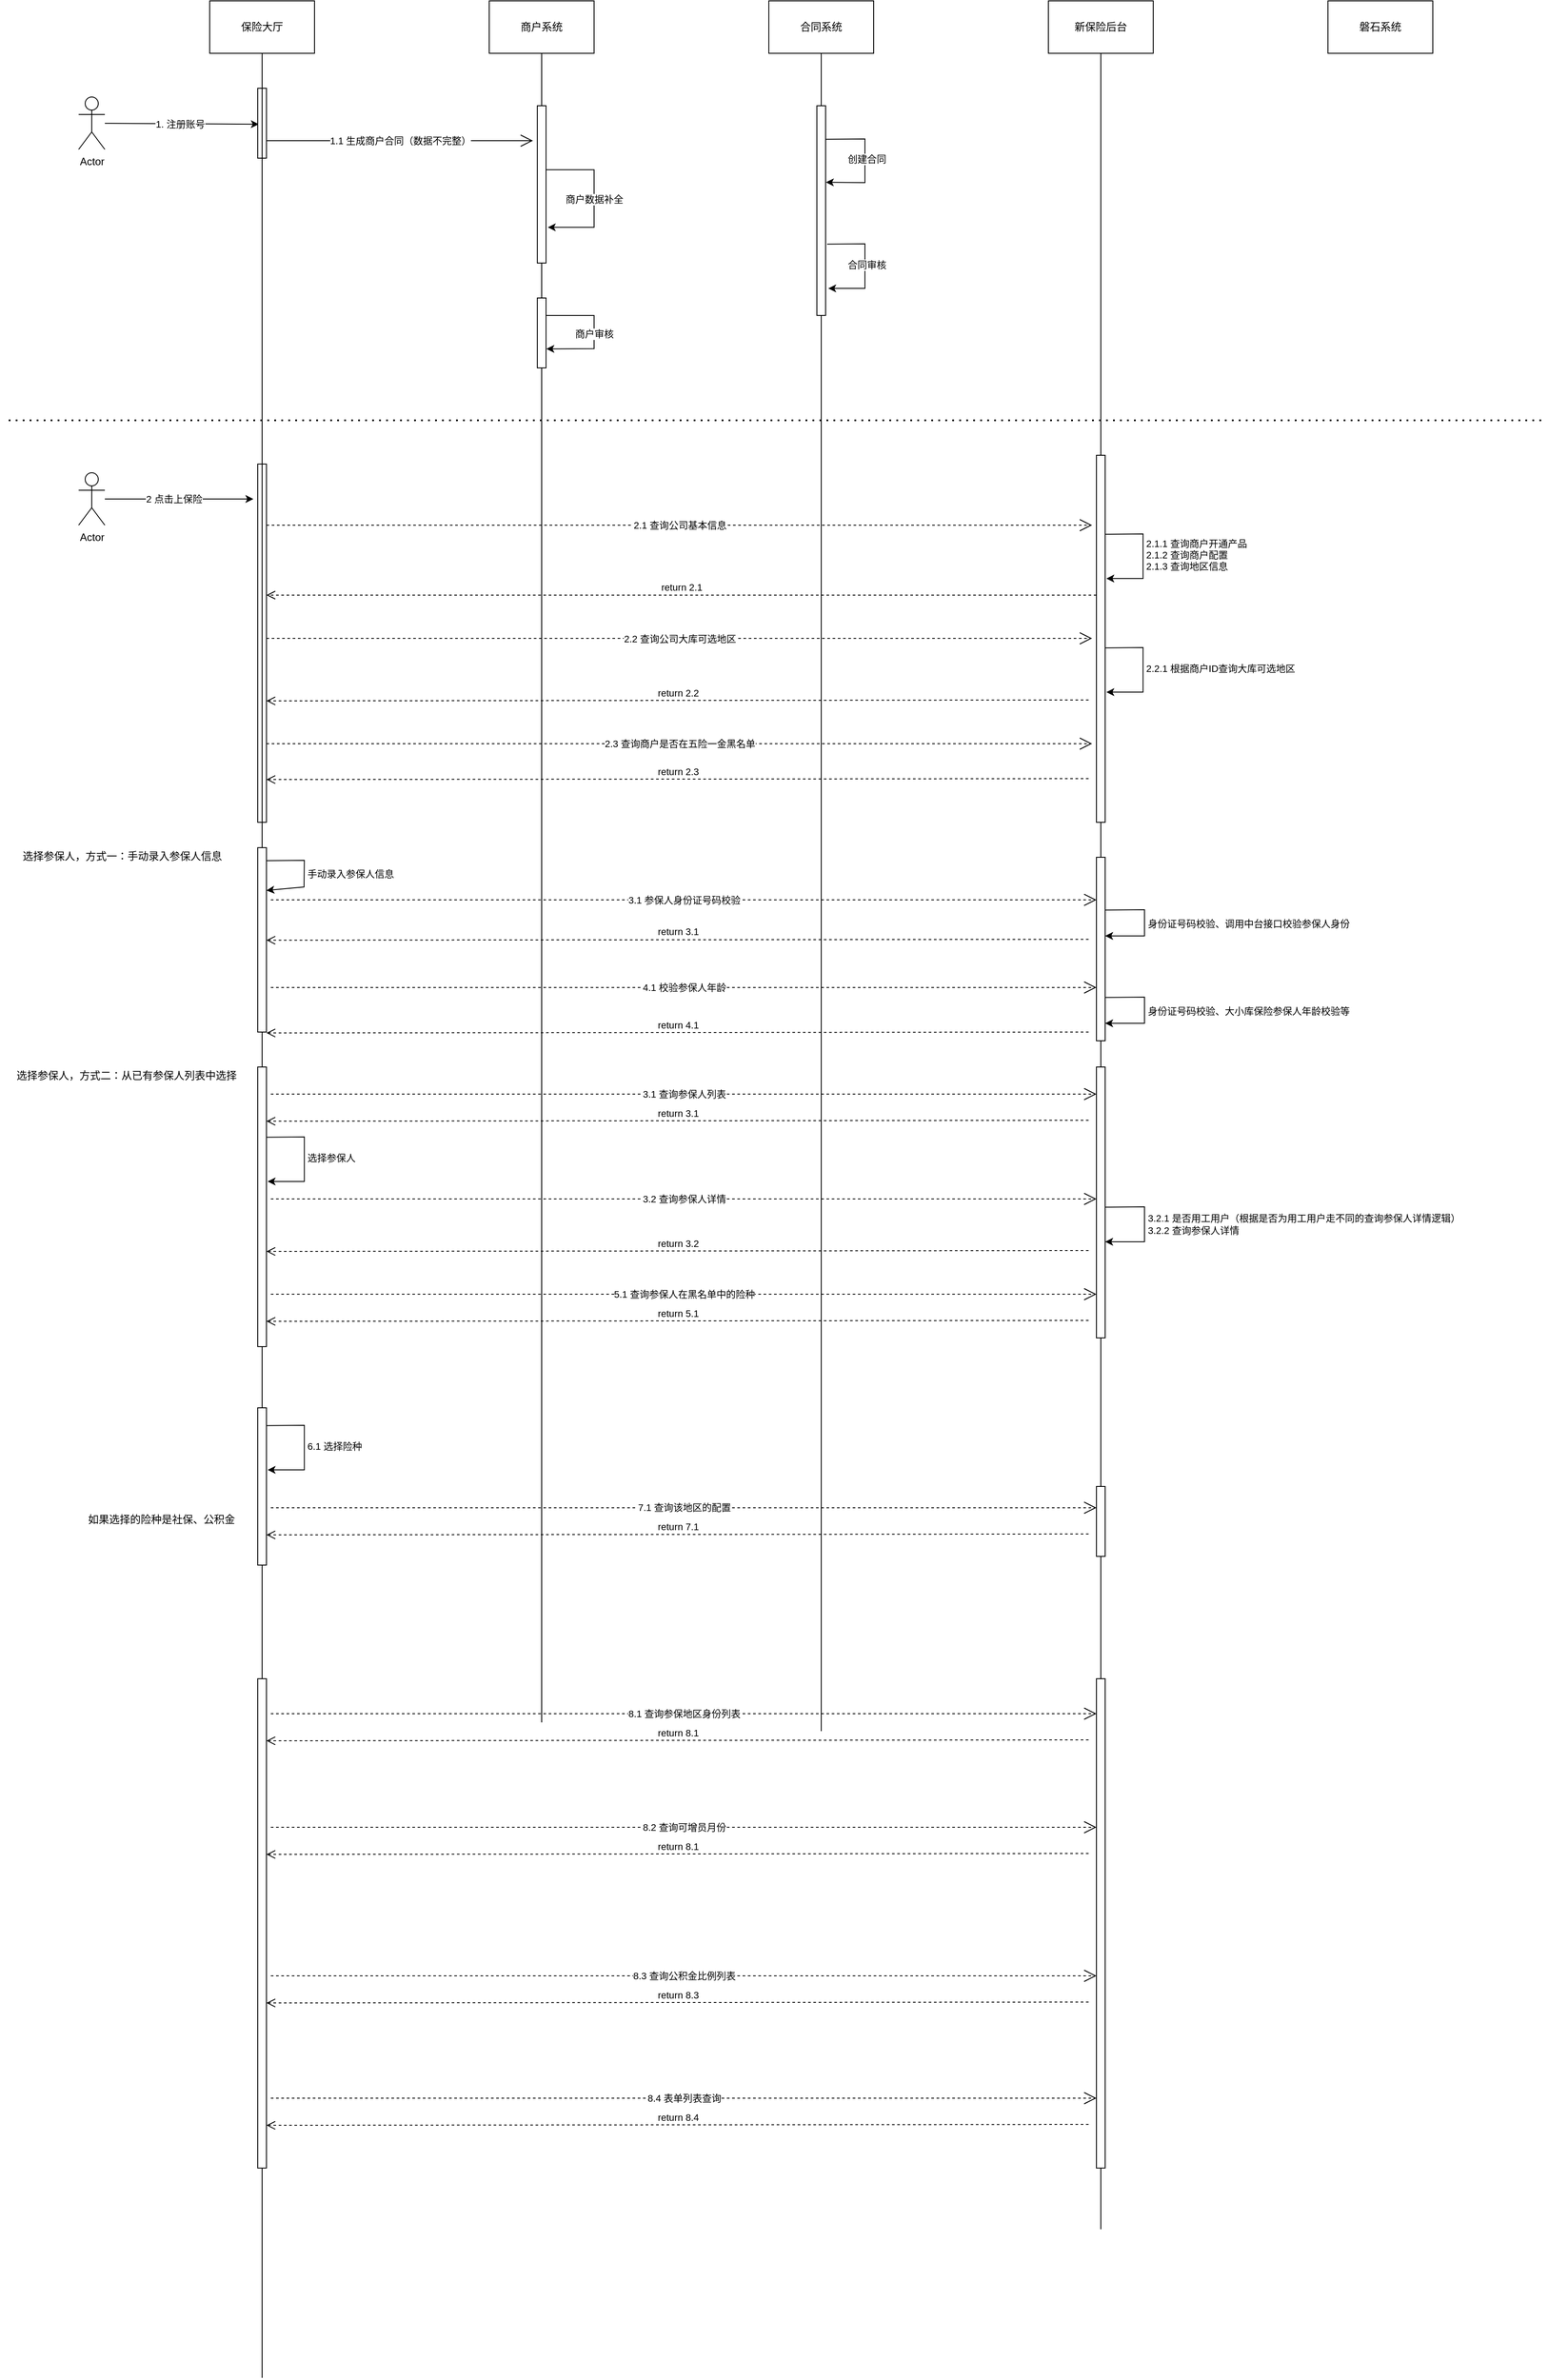 <mxfile version="18.0.3" type="github">
  <diagram id="d8w7R_K9KF0pSqCfr8D_" name="Page-1">
    <mxGraphModel dx="2610" dy="993" grid="1" gridSize="10" guides="1" tooltips="1" connect="1" arrows="1" fold="1" page="1" pageScale="1" pageWidth="827" pageHeight="1169" math="0" shadow="0">
      <root>
        <mxCell id="0" />
        <mxCell id="1" parent="0" />
        <mxCell id="V_4nD2PLSTLIcI9bDjK_-57" value="" style="html=1;points=[];perimeter=orthogonalPerimeter;" vertex="1" parent="1">
          <mxGeometry x="455" y="380" width="10" height="80" as="geometry" />
        </mxCell>
        <mxCell id="V_4nD2PLSTLIcI9bDjK_-1" value="保险大厅" style="rounded=0;whiteSpace=wrap;html=1;" vertex="1" parent="1">
          <mxGeometry x="80" y="40" width="120" height="60" as="geometry" />
        </mxCell>
        <mxCell id="V_4nD2PLSTLIcI9bDjK_-54" style="edgeStyle=orthogonalEdgeStyle;rounded=0;orthogonalLoop=1;jettySize=auto;html=1;startArrow=none;startFill=0;endArrow=none;endFill=0;strokeWidth=1;" edge="1" parent="1" source="V_4nD2PLSTLIcI9bDjK_-57">
          <mxGeometry relative="1" as="geometry">
            <mxPoint x="460" y="2010" as="targetPoint" />
          </mxGeometry>
        </mxCell>
        <mxCell id="V_4nD2PLSTLIcI9bDjK_-2" value="商户系统" style="rounded=0;whiteSpace=wrap;html=1;" vertex="1" parent="1">
          <mxGeometry x="400" y="40" width="120" height="60" as="geometry" />
        </mxCell>
        <mxCell id="V_4nD2PLSTLIcI9bDjK_-52" style="edgeStyle=orthogonalEdgeStyle;rounded=0;orthogonalLoop=1;jettySize=auto;html=1;startArrow=none;startFill=0;endArrow=none;endFill=0;strokeWidth=1;" edge="1" parent="1" source="V_4nD2PLSTLIcI9bDjK_-50">
          <mxGeometry relative="1" as="geometry">
            <mxPoint x="780" y="2020" as="targetPoint" />
          </mxGeometry>
        </mxCell>
        <mxCell id="V_4nD2PLSTLIcI9bDjK_-3" value="合同系统" style="rounded=0;whiteSpace=wrap;html=1;" vertex="1" parent="1">
          <mxGeometry x="720" y="40" width="120" height="60" as="geometry" />
        </mxCell>
        <mxCell id="V_4nD2PLSTLIcI9bDjK_-87" style="edgeStyle=orthogonalEdgeStyle;rounded=0;orthogonalLoop=1;jettySize=auto;html=1;startArrow=none;startFill=0;endArrow=none;endFill=0;strokeWidth=1;" edge="1" parent="1" source="V_4nD2PLSTLIcI9bDjK_-159">
          <mxGeometry relative="1" as="geometry">
            <mxPoint x="1100" y="2590" as="targetPoint" />
          </mxGeometry>
        </mxCell>
        <mxCell id="V_4nD2PLSTLIcI9bDjK_-4" value="新保险后台" style="rounded=0;whiteSpace=wrap;html=1;" vertex="1" parent="1">
          <mxGeometry x="1040" y="40" width="120" height="60" as="geometry" />
        </mxCell>
        <mxCell id="V_4nD2PLSTLIcI9bDjK_-13" style="edgeStyle=none;rounded=0;orthogonalLoop=1;jettySize=auto;html=1;endArrow=classic;endFill=1;strokeWidth=1;entryX=0.122;entryY=0.514;entryDx=0;entryDy=0;entryPerimeter=0;" edge="1" parent="1" source="V_4nD2PLSTLIcI9bDjK_-9" target="V_4nD2PLSTLIcI9bDjK_-17">
          <mxGeometry relative="1" as="geometry">
            <mxPoint x="100" y="180" as="targetPoint" />
          </mxGeometry>
        </mxCell>
        <mxCell id="V_4nD2PLSTLIcI9bDjK_-14" value="1. 注册账号" style="edgeLabel;html=1;align=center;verticalAlign=middle;resizable=0;points=[];" vertex="1" connectable="0" parent="V_4nD2PLSTLIcI9bDjK_-13">
          <mxGeometry x="-0.027" relative="1" as="geometry">
            <mxPoint as="offset" />
          </mxGeometry>
        </mxCell>
        <mxCell id="V_4nD2PLSTLIcI9bDjK_-9" value="Actor" style="shape=umlActor;verticalLabelPosition=bottom;verticalAlign=top;html=1;outlineConnect=0;" vertex="1" parent="1">
          <mxGeometry x="-70" y="150" width="30" height="60" as="geometry" />
        </mxCell>
        <mxCell id="V_4nD2PLSTLIcI9bDjK_-17" value="" style="html=1;points=[];perimeter=orthogonalPerimeter;" vertex="1" parent="1">
          <mxGeometry x="135" y="140" width="10" height="80" as="geometry" />
        </mxCell>
        <mxCell id="V_4nD2PLSTLIcI9bDjK_-24" value="1.1 生成商户合同（数据不完整）" style="endArrow=open;endSize=12;html=1;rounded=0;strokeWidth=1;" edge="1" parent="1">
          <mxGeometry width="160" relative="1" as="geometry">
            <mxPoint x="145" y="200" as="sourcePoint" />
            <mxPoint x="450" y="200" as="targetPoint" />
          </mxGeometry>
        </mxCell>
        <mxCell id="V_4nD2PLSTLIcI9bDjK_-40" value="" style="edgeStyle=elbowEdgeStyle;elbow=vertical;endArrow=classic;html=1;rounded=0;strokeWidth=1;exitX=1;exitY=0.407;exitDx=0;exitDy=0;exitPerimeter=0;entryX=1.2;entryY=0.773;entryDx=0;entryDy=0;entryPerimeter=0;" edge="1" parent="1" source="V_4nD2PLSTLIcI9bDjK_-25" target="V_4nD2PLSTLIcI9bDjK_-25">
          <mxGeometry width="50" height="50" relative="1" as="geometry">
            <mxPoint x="470" y="270" as="sourcePoint" />
            <mxPoint x="520" y="220" as="targetPoint" />
            <Array as="points">
              <mxPoint x="520" y="240" />
              <mxPoint x="510" y="220" />
            </Array>
          </mxGeometry>
        </mxCell>
        <mxCell id="V_4nD2PLSTLIcI9bDjK_-41" value="商户数据补全" style="edgeLabel;html=1;align=center;verticalAlign=middle;resizable=0;points=[];" vertex="1" connectable="0" parent="V_4nD2PLSTLIcI9bDjK_-40">
          <mxGeometry x="-0.137" y="2" relative="1" as="geometry">
            <mxPoint x="-2" y="13" as="offset" />
          </mxGeometry>
        </mxCell>
        <mxCell id="V_4nD2PLSTLIcI9bDjK_-43" value="磐石系统" style="rounded=0;whiteSpace=wrap;html=1;" vertex="1" parent="1">
          <mxGeometry x="1360" y="40" width="120" height="60" as="geometry" />
        </mxCell>
        <mxCell id="V_4nD2PLSTLIcI9bDjK_-25" value="" style="html=1;points=[];perimeter=orthogonalPerimeter;" vertex="1" parent="1">
          <mxGeometry x="455" y="160" width="10" height="180" as="geometry" />
        </mxCell>
        <mxCell id="V_4nD2PLSTLIcI9bDjK_-55" value="" style="edgeStyle=orthogonalEdgeStyle;rounded=0;orthogonalLoop=1;jettySize=auto;html=1;startArrow=none;startFill=0;endArrow=none;endFill=0;strokeWidth=1;" edge="1" parent="1" source="V_4nD2PLSTLIcI9bDjK_-2" target="V_4nD2PLSTLIcI9bDjK_-25">
          <mxGeometry relative="1" as="geometry">
            <mxPoint x="460" y="982.5" as="targetPoint" />
            <mxPoint x="460" y="100.0" as="sourcePoint" />
          </mxGeometry>
        </mxCell>
        <mxCell id="V_4nD2PLSTLIcI9bDjK_-58" value="" style="edgeStyle=orthogonalEdgeStyle;rounded=0;orthogonalLoop=1;jettySize=auto;html=1;startArrow=none;startFill=0;endArrow=none;endFill=0;strokeWidth=1;" edge="1" parent="1" source="V_4nD2PLSTLIcI9bDjK_-25" target="V_4nD2PLSTLIcI9bDjK_-57">
          <mxGeometry relative="1" as="geometry">
            <mxPoint x="460" y="982.5" as="targetPoint" />
            <mxPoint x="460" y="310" as="sourcePoint" />
          </mxGeometry>
        </mxCell>
        <mxCell id="V_4nD2PLSTLIcI9bDjK_-67" value="" style="endArrow=classic;html=1;rounded=0;strokeWidth=1;entryX=1.042;entryY=0.728;entryDx=0;entryDy=0;entryPerimeter=0;" edge="1" parent="1" target="V_4nD2PLSTLIcI9bDjK_-57">
          <mxGeometry width="50" height="50" relative="1" as="geometry">
            <mxPoint x="465" y="400" as="sourcePoint" />
            <mxPoint x="560" y="410" as="targetPoint" />
            <Array as="points">
              <mxPoint x="520" y="400" />
              <mxPoint x="520" y="438" />
            </Array>
          </mxGeometry>
        </mxCell>
        <mxCell id="V_4nD2PLSTLIcI9bDjK_-68" value="商户审核" style="edgeLabel;html=1;align=center;verticalAlign=middle;resizable=0;points=[];" vertex="1" connectable="0" parent="V_4nD2PLSTLIcI9bDjK_-67">
          <mxGeometry x="-0.102" relative="1" as="geometry">
            <mxPoint y="9" as="offset" />
          </mxGeometry>
        </mxCell>
        <mxCell id="V_4nD2PLSTLIcI9bDjK_-69" value="" style="endArrow=classic;html=1;rounded=0;strokeWidth=1;exitX=1.033;exitY=0.16;exitDx=0;exitDy=0;exitPerimeter=0;entryX=1.033;entryY=0.365;entryDx=0;entryDy=0;entryPerimeter=0;" edge="1" parent="1" source="V_4nD2PLSTLIcI9bDjK_-50" target="V_4nD2PLSTLIcI9bDjK_-50">
          <mxGeometry width="50" height="50" relative="1" as="geometry">
            <mxPoint x="786" y="350" as="sourcePoint" />
            <mxPoint x="786" y="390" as="targetPoint" />
            <Array as="points">
              <mxPoint x="830" y="198" />
              <mxPoint x="830" y="248" />
            </Array>
          </mxGeometry>
        </mxCell>
        <mxCell id="V_4nD2PLSTLIcI9bDjK_-70" value="创建合同" style="edgeLabel;html=1;align=center;verticalAlign=middle;resizable=0;points=[];" vertex="1" connectable="0" parent="V_4nD2PLSTLIcI9bDjK_-69">
          <mxGeometry x="-0.036" y="2" relative="1" as="geometry">
            <mxPoint as="offset" />
          </mxGeometry>
        </mxCell>
        <mxCell id="V_4nD2PLSTLIcI9bDjK_-72" value="" style="endArrow=classic;html=1;rounded=0;strokeWidth=1;exitX=1.167;exitY=0.66;exitDx=0;exitDy=0;exitPerimeter=0;entryX=1.3;entryY=0.871;entryDx=0;entryDy=0;entryPerimeter=0;" edge="1" parent="1" source="V_4nD2PLSTLIcI9bDjK_-50" target="V_4nD2PLSTLIcI9bDjK_-50">
          <mxGeometry width="50" height="50" relative="1" as="geometry">
            <mxPoint x="770" y="570" as="sourcePoint" />
            <mxPoint x="785" y="560" as="targetPoint" />
            <Array as="points">
              <mxPoint x="830" y="318" />
              <mxPoint x="830" y="369" />
            </Array>
          </mxGeometry>
        </mxCell>
        <mxCell id="V_4nD2PLSTLIcI9bDjK_-73" value="合同审核" style="edgeLabel;html=1;align=center;verticalAlign=middle;resizable=0;points=[];" vertex="1" connectable="0" parent="V_4nD2PLSTLIcI9bDjK_-72">
          <mxGeometry x="-0.128" y="2" relative="1" as="geometry">
            <mxPoint y="8" as="offset" />
          </mxGeometry>
        </mxCell>
        <mxCell id="V_4nD2PLSTLIcI9bDjK_-50" value="" style="html=1;points=[];perimeter=orthogonalPerimeter;" vertex="1" parent="1">
          <mxGeometry x="775" y="160" width="10" height="240" as="geometry" />
        </mxCell>
        <mxCell id="V_4nD2PLSTLIcI9bDjK_-75" value="" style="edgeStyle=orthogonalEdgeStyle;rounded=0;orthogonalLoop=1;jettySize=auto;html=1;startArrow=none;startFill=0;endArrow=none;endFill=0;strokeWidth=1;" edge="1" parent="1" source="V_4nD2PLSTLIcI9bDjK_-3" target="V_4nD2PLSTLIcI9bDjK_-50">
          <mxGeometry relative="1" as="geometry">
            <mxPoint x="780" y="1681.25" as="targetPoint" />
            <mxPoint x="780" y="100" as="sourcePoint" />
          </mxGeometry>
        </mxCell>
        <mxCell id="V_4nD2PLSTLIcI9bDjK_-82" value="" style="html=1;points=[];perimeter=orthogonalPerimeter;" vertex="1" parent="1">
          <mxGeometry x="135" y="570" width="10" height="410" as="geometry" />
        </mxCell>
        <mxCell id="V_4nD2PLSTLIcI9bDjK_-85" style="edgeStyle=orthogonalEdgeStyle;rounded=0;orthogonalLoop=1;jettySize=auto;html=1;startArrow=none;startFill=0;endArrow=classic;endFill=1;strokeWidth=1;" edge="1" parent="1" source="V_4nD2PLSTLIcI9bDjK_-83">
          <mxGeometry relative="1" as="geometry">
            <mxPoint x="130" y="610" as="targetPoint" />
          </mxGeometry>
        </mxCell>
        <mxCell id="V_4nD2PLSTLIcI9bDjK_-86" value="2 点击上保险" style="edgeLabel;html=1;align=center;verticalAlign=middle;resizable=0;points=[];" vertex="1" connectable="0" parent="V_4nD2PLSTLIcI9bDjK_-85">
          <mxGeometry x="-0.299" y="4" relative="1" as="geometry">
            <mxPoint x="19" y="4" as="offset" />
          </mxGeometry>
        </mxCell>
        <mxCell id="V_4nD2PLSTLIcI9bDjK_-83" value="Actor" style="shape=umlActor;verticalLabelPosition=bottom;verticalAlign=top;html=1;outlineConnect=0;" vertex="1" parent="1">
          <mxGeometry x="-70" y="580" width="30" height="60" as="geometry" />
        </mxCell>
        <mxCell id="V_4nD2PLSTLIcI9bDjK_-88" value="" style="html=1;points=[];perimeter=orthogonalPerimeter;" vertex="1" parent="1">
          <mxGeometry x="1095" y="560" width="10" height="420" as="geometry" />
        </mxCell>
        <mxCell id="V_4nD2PLSTLIcI9bDjK_-89" value="" style="edgeStyle=orthogonalEdgeStyle;rounded=0;orthogonalLoop=1;jettySize=auto;html=1;startArrow=none;startFill=0;endArrow=none;endFill=0;strokeWidth=1;" edge="1" parent="1" source="V_4nD2PLSTLIcI9bDjK_-4" target="V_4nD2PLSTLIcI9bDjK_-88">
          <mxGeometry relative="1" as="geometry">
            <mxPoint x="1100" y="2246" as="targetPoint" />
            <mxPoint x="1100" y="100" as="sourcePoint" />
          </mxGeometry>
        </mxCell>
        <mxCell id="V_4nD2PLSTLIcI9bDjK_-90" value="2.1 查询公司基本信息" style="endArrow=open;endSize=12;dashed=1;html=1;rounded=0;strokeWidth=1;" edge="1" parent="1">
          <mxGeometry width="160" relative="1" as="geometry">
            <mxPoint x="145" y="640" as="sourcePoint" />
            <mxPoint x="1090" y="640" as="targetPoint" />
          </mxGeometry>
        </mxCell>
        <mxCell id="V_4nD2PLSTLIcI9bDjK_-91" value="2.2 查询公司大库可选地区" style="endArrow=open;endSize=12;dashed=1;html=1;rounded=0;strokeWidth=1;" edge="1" parent="1">
          <mxGeometry width="160" relative="1" as="geometry">
            <mxPoint x="145" y="769.5" as="sourcePoint" />
            <mxPoint x="1090" y="769.5" as="targetPoint" />
          </mxGeometry>
        </mxCell>
        <mxCell id="V_4nD2PLSTLIcI9bDjK_-92" value="2.3 查询商户是否在五险一金黑名单" style="endArrow=open;endSize=12;dashed=1;html=1;rounded=0;strokeWidth=1;" edge="1" parent="1">
          <mxGeometry width="160" relative="1" as="geometry">
            <mxPoint x="145" y="890" as="sourcePoint" />
            <mxPoint x="1090" y="890" as="targetPoint" />
          </mxGeometry>
        </mxCell>
        <mxCell id="V_4nD2PLSTLIcI9bDjK_-99" value="" style="endArrow=classic;html=1;rounded=0;strokeWidth=1;exitX=1.167;exitY=0.66;exitDx=0;exitDy=0;exitPerimeter=0;entryX=1.3;entryY=0.871;entryDx=0;entryDy=0;entryPerimeter=0;" edge="1" parent="1">
          <mxGeometry width="50" height="50" relative="1" as="geometry">
            <mxPoint x="1105" y="650.4" as="sourcePoint" />
            <mxPoint x="1106.33" y="701.04" as="targetPoint" />
            <Array as="points">
              <mxPoint x="1148.33" y="650" />
              <mxPoint x="1148.33" y="701" />
            </Array>
          </mxGeometry>
        </mxCell>
        <mxCell id="V_4nD2PLSTLIcI9bDjK_-100" value="2.1.1 查询商户开通产品&lt;br&gt;2.1.2 查询商户配置&lt;br&gt;2.1.3 查询地区信息" style="edgeLabel;html=1;align=left;verticalAlign=middle;resizable=0;points=[];" vertex="1" connectable="0" parent="V_4nD2PLSTLIcI9bDjK_-99">
          <mxGeometry x="-0.128" y="2" relative="1" as="geometry">
            <mxPoint y="8" as="offset" />
          </mxGeometry>
        </mxCell>
        <mxCell id="V_4nD2PLSTLIcI9bDjK_-101" value="return 2.1" style="html=1;verticalAlign=bottom;endArrow=open;dashed=1;endSize=8;rounded=0;strokeWidth=1;" edge="1" parent="1" target="V_4nD2PLSTLIcI9bDjK_-82">
          <mxGeometry relative="1" as="geometry">
            <mxPoint x="1095" y="720" as="sourcePoint" />
            <mxPoint x="155" y="720" as="targetPoint" />
          </mxGeometry>
        </mxCell>
        <mxCell id="V_4nD2PLSTLIcI9bDjK_-102" value="" style="endArrow=classic;html=1;rounded=0;strokeWidth=1;exitX=1.167;exitY=0.66;exitDx=0;exitDy=0;exitPerimeter=0;entryX=1.3;entryY=0.871;entryDx=0;entryDy=0;entryPerimeter=0;" edge="1" parent="1">
          <mxGeometry width="50" height="50" relative="1" as="geometry">
            <mxPoint x="1105" y="780.4" as="sourcePoint" />
            <mxPoint x="1106.33" y="831.04" as="targetPoint" />
            <Array as="points">
              <mxPoint x="1148.33" y="780" />
              <mxPoint x="1148.33" y="831" />
            </Array>
          </mxGeometry>
        </mxCell>
        <mxCell id="V_4nD2PLSTLIcI9bDjK_-103" value="2.2.1 根据商户ID查询大库可选地区" style="edgeLabel;html=1;align=left;verticalAlign=middle;resizable=0;points=[];" vertex="1" connectable="0" parent="V_4nD2PLSTLIcI9bDjK_-102">
          <mxGeometry x="-0.128" y="2" relative="1" as="geometry">
            <mxPoint y="8" as="offset" />
          </mxGeometry>
        </mxCell>
        <mxCell id="V_4nD2PLSTLIcI9bDjK_-104" value="return 2.2" style="html=1;verticalAlign=bottom;endArrow=open;dashed=1;endSize=8;rounded=0;strokeWidth=1;exitX=-0.4;exitY=0.384;exitDx=0;exitDy=0;exitPerimeter=0;" edge="1" parent="1">
          <mxGeometry relative="1" as="geometry">
            <mxPoint x="1086" y="840" as="sourcePoint" />
            <mxPoint x="145" y="841.04" as="targetPoint" />
          </mxGeometry>
        </mxCell>
        <mxCell id="V_4nD2PLSTLIcI9bDjK_-105" value="return 2.3" style="html=1;verticalAlign=bottom;endArrow=open;dashed=1;endSize=8;rounded=0;strokeWidth=1;exitX=-0.4;exitY=0.384;exitDx=0;exitDy=0;exitPerimeter=0;" edge="1" parent="1">
          <mxGeometry relative="1" as="geometry">
            <mxPoint x="1086" y="930" as="sourcePoint" />
            <mxPoint x="145" y="931.04" as="targetPoint" />
          </mxGeometry>
        </mxCell>
        <mxCell id="V_4nD2PLSTLIcI9bDjK_-142" style="edgeStyle=orthogonalEdgeStyle;rounded=0;orthogonalLoop=1;jettySize=auto;html=1;startArrow=none;startFill=0;endArrow=none;endFill=0;strokeWidth=1;" edge="1" parent="1" source="V_4nD2PLSTLIcI9bDjK_-147">
          <mxGeometry relative="1" as="geometry">
            <mxPoint x="140" y="2760" as="targetPoint" />
          </mxGeometry>
        </mxCell>
        <mxCell id="V_4nD2PLSTLIcI9bDjK_-107" value="" style="html=1;points=[];perimeter=orthogonalPerimeter;" vertex="1" parent="1">
          <mxGeometry x="135" y="1260" width="10" height="320" as="geometry" />
        </mxCell>
        <mxCell id="V_4nD2PLSTLIcI9bDjK_-108" value="" style="edgeStyle=orthogonalEdgeStyle;rounded=0;orthogonalLoop=1;jettySize=auto;html=1;startArrow=none;startFill=0;endArrow=none;endFill=0;strokeWidth=1;" edge="1" parent="1" source="V_4nD2PLSTLIcI9bDjK_-128" target="V_4nD2PLSTLIcI9bDjK_-107">
          <mxGeometry relative="1" as="geometry">
            <mxPoint x="140" y="1670" as="targetPoint" />
            <mxPoint x="140" y="100" as="sourcePoint" />
          </mxGeometry>
        </mxCell>
        <mxCell id="V_4nD2PLSTLIcI9bDjK_-111" value="" style="html=1;points=[];perimeter=orthogonalPerimeter;" vertex="1" parent="1">
          <mxGeometry x="1095" y="1260" width="10" height="310" as="geometry" />
        </mxCell>
        <mxCell id="V_4nD2PLSTLIcI9bDjK_-112" value="" style="edgeStyle=orthogonalEdgeStyle;rounded=0;orthogonalLoop=1;jettySize=auto;html=1;startArrow=none;startFill=0;endArrow=none;endFill=0;strokeWidth=1;" edge="1" parent="1" source="V_4nD2PLSTLIcI9bDjK_-133" target="V_4nD2PLSTLIcI9bDjK_-111">
          <mxGeometry relative="1" as="geometry">
            <mxPoint x="1100" y="2246" as="targetPoint" />
            <mxPoint x="1100" y="980" as="sourcePoint" />
          </mxGeometry>
        </mxCell>
        <mxCell id="V_4nD2PLSTLIcI9bDjK_-113" value="3.1 查询参保人列表" style="endArrow=open;endSize=12;dashed=1;html=1;rounded=0;strokeWidth=1;" edge="1" parent="1">
          <mxGeometry width="160" relative="1" as="geometry">
            <mxPoint x="150" y="1291" as="sourcePoint" />
            <mxPoint x="1095" y="1291" as="targetPoint" />
          </mxGeometry>
        </mxCell>
        <mxCell id="V_4nD2PLSTLIcI9bDjK_-114" value="" style="endArrow=classic;html=1;rounded=0;strokeWidth=1;exitX=1.167;exitY=0.66;exitDx=0;exitDy=0;exitPerimeter=0;entryX=1.3;entryY=0.871;entryDx=0;entryDy=0;entryPerimeter=0;" edge="1" parent="1">
          <mxGeometry width="50" height="50" relative="1" as="geometry">
            <mxPoint x="145" y="1340.36" as="sourcePoint" />
            <mxPoint x="146.33" y="1391" as="targetPoint" />
            <Array as="points">
              <mxPoint x="188.33" y="1339.96" />
              <mxPoint x="188.33" y="1390.96" />
            </Array>
          </mxGeometry>
        </mxCell>
        <mxCell id="V_4nD2PLSTLIcI9bDjK_-115" value="选择参保人" style="edgeLabel;html=1;align=left;verticalAlign=middle;resizable=0;points=[];" vertex="1" connectable="0" parent="V_4nD2PLSTLIcI9bDjK_-114">
          <mxGeometry x="-0.128" y="2" relative="1" as="geometry">
            <mxPoint y="8" as="offset" />
          </mxGeometry>
        </mxCell>
        <mxCell id="V_4nD2PLSTLIcI9bDjK_-117" value="return 3.1" style="html=1;verticalAlign=bottom;endArrow=open;dashed=1;endSize=8;rounded=0;strokeWidth=1;exitX=-0.4;exitY=0.384;exitDx=0;exitDy=0;exitPerimeter=0;" edge="1" parent="1">
          <mxGeometry relative="1" as="geometry">
            <mxPoint x="1086" y="1321" as="sourcePoint" />
            <mxPoint x="145" y="1322.04" as="targetPoint" />
          </mxGeometry>
        </mxCell>
        <mxCell id="V_4nD2PLSTLIcI9bDjK_-119" value="3.2 查询参保人详情" style="endArrow=open;endSize=12;dashed=1;html=1;rounded=0;strokeWidth=1;" edge="1" parent="1">
          <mxGeometry width="160" relative="1" as="geometry">
            <mxPoint x="150" y="1411" as="sourcePoint" />
            <mxPoint x="1095" y="1411" as="targetPoint" />
          </mxGeometry>
        </mxCell>
        <mxCell id="V_4nD2PLSTLIcI9bDjK_-121" value="return 3.2" style="html=1;verticalAlign=bottom;endArrow=open;dashed=1;endSize=8;rounded=0;strokeWidth=1;exitX=-0.4;exitY=0.384;exitDx=0;exitDy=0;exitPerimeter=0;" edge="1" parent="1">
          <mxGeometry relative="1" as="geometry">
            <mxPoint x="1086" y="1470" as="sourcePoint" />
            <mxPoint x="145" y="1471.04" as="targetPoint" />
          </mxGeometry>
        </mxCell>
        <mxCell id="V_4nD2PLSTLIcI9bDjK_-122" value="选择参保人，方式二：从已有参保人列表中选择" style="text;html=1;strokeColor=none;fillColor=none;align=center;verticalAlign=middle;whiteSpace=wrap;rounded=0;" vertex="1" parent="1">
          <mxGeometry x="-150" y="1260" width="270" height="19" as="geometry" />
        </mxCell>
        <mxCell id="V_4nD2PLSTLIcI9bDjK_-128" value="" style="html=1;points=[];perimeter=orthogonalPerimeter;" vertex="1" parent="1">
          <mxGeometry x="135" y="1009" width="10" height="211" as="geometry" />
        </mxCell>
        <mxCell id="V_4nD2PLSTLIcI9bDjK_-129" value="" style="edgeStyle=orthogonalEdgeStyle;rounded=0;orthogonalLoop=1;jettySize=auto;html=1;startArrow=none;startFill=0;endArrow=none;endFill=0;strokeWidth=1;" edge="1" parent="1" source="V_4nD2PLSTLIcI9bDjK_-1" target="V_4nD2PLSTLIcI9bDjK_-128">
          <mxGeometry relative="1" as="geometry">
            <mxPoint x="140" y="1129" as="targetPoint" />
            <mxPoint x="140" y="100" as="sourcePoint" />
          </mxGeometry>
        </mxCell>
        <mxCell id="V_4nD2PLSTLIcI9bDjK_-130" value="" style="endArrow=classic;html=1;rounded=0;strokeWidth=1;exitX=1.167;exitY=0.66;exitDx=0;exitDy=0;exitPerimeter=0;entryX=1;entryY=0.232;entryDx=0;entryDy=0;entryPerimeter=0;" edge="1" parent="1" target="V_4nD2PLSTLIcI9bDjK_-128">
          <mxGeometry width="50" height="50" relative="1" as="geometry">
            <mxPoint x="145" y="1023.88" as="sourcePoint" />
            <mxPoint x="150" y="1060" as="targetPoint" />
            <Array as="points">
              <mxPoint x="188.33" y="1023.48" />
              <mxPoint x="188" y="1054" />
            </Array>
          </mxGeometry>
        </mxCell>
        <mxCell id="V_4nD2PLSTLIcI9bDjK_-131" value="手动录入参保人信息" style="edgeLabel;html=1;align=left;verticalAlign=middle;resizable=0;points=[];" vertex="1" connectable="0" parent="V_4nD2PLSTLIcI9bDjK_-130">
          <mxGeometry x="-0.128" y="2" relative="1" as="geometry">
            <mxPoint y="8" as="offset" />
          </mxGeometry>
        </mxCell>
        <mxCell id="V_4nD2PLSTLIcI9bDjK_-132" value="选择参保人，方式一：手动录入参保人信息" style="text;html=1;strokeColor=none;fillColor=none;align=center;verticalAlign=middle;whiteSpace=wrap;rounded=0;" vertex="1" parent="1">
          <mxGeometry x="-160" y="1009" width="280" height="19" as="geometry" />
        </mxCell>
        <mxCell id="V_4nD2PLSTLIcI9bDjK_-133" value="" style="html=1;points=[];perimeter=orthogonalPerimeter;" vertex="1" parent="1">
          <mxGeometry x="1095" y="1020" width="10" height="210" as="geometry" />
        </mxCell>
        <mxCell id="V_4nD2PLSTLIcI9bDjK_-134" value="" style="edgeStyle=orthogonalEdgeStyle;rounded=0;orthogonalLoop=1;jettySize=auto;html=1;startArrow=none;startFill=0;endArrow=none;endFill=0;strokeWidth=1;" edge="1" parent="1" source="V_4nD2PLSTLIcI9bDjK_-88" target="V_4nD2PLSTLIcI9bDjK_-133">
          <mxGeometry relative="1" as="geometry">
            <mxPoint x="1100" y="1129" as="targetPoint" />
            <mxPoint x="1100" y="980" as="sourcePoint" />
          </mxGeometry>
        </mxCell>
        <mxCell id="V_4nD2PLSTLIcI9bDjK_-135" value="3.1 参保人身份证号码校验" style="endArrow=open;endSize=12;dashed=1;html=1;rounded=0;strokeWidth=1;" edge="1" parent="1">
          <mxGeometry width="160" relative="1" as="geometry">
            <mxPoint x="150" y="1068.75" as="sourcePoint" />
            <mxPoint x="1095" y="1068.75" as="targetPoint" />
          </mxGeometry>
        </mxCell>
        <mxCell id="V_4nD2PLSTLIcI9bDjK_-136" value="return 3.1" style="html=1;verticalAlign=bottom;endArrow=open;dashed=1;endSize=8;rounded=0;strokeWidth=1;exitX=-0.4;exitY=0.384;exitDx=0;exitDy=0;exitPerimeter=0;" edge="1" parent="1">
          <mxGeometry relative="1" as="geometry">
            <mxPoint x="1086" y="1113.88" as="sourcePoint" />
            <mxPoint x="145" y="1114.92" as="targetPoint" />
          </mxGeometry>
        </mxCell>
        <mxCell id="V_4nD2PLSTLIcI9bDjK_-138" value="" style="endArrow=none;dashed=1;html=1;dashPattern=1 3;strokeWidth=2;rounded=0;" edge="1" parent="1">
          <mxGeometry width="50" height="50" relative="1" as="geometry">
            <mxPoint x="-150" y="520" as="sourcePoint" />
            <mxPoint x="1610" y="520" as="targetPoint" />
          </mxGeometry>
        </mxCell>
        <mxCell id="V_4nD2PLSTLIcI9bDjK_-139" value="4.1 校验参保人年龄" style="endArrow=open;endSize=12;dashed=1;html=1;rounded=0;strokeWidth=1;" edge="1" parent="1">
          <mxGeometry width="160" relative="1" as="geometry">
            <mxPoint x="150" y="1169" as="sourcePoint" />
            <mxPoint x="1095" y="1169" as="targetPoint" />
          </mxGeometry>
        </mxCell>
        <mxCell id="V_4nD2PLSTLIcI9bDjK_-140" value="return 4.1" style="html=1;verticalAlign=bottom;endArrow=open;dashed=1;endSize=8;rounded=0;strokeWidth=1;exitX=-0.4;exitY=0.384;exitDx=0;exitDy=0;exitPerimeter=0;" edge="1" parent="1">
          <mxGeometry relative="1" as="geometry">
            <mxPoint x="1086" y="1220" as="sourcePoint" />
            <mxPoint x="145" y="1221.04" as="targetPoint" />
          </mxGeometry>
        </mxCell>
        <mxCell id="V_4nD2PLSTLIcI9bDjK_-145" value="5.1 查询参保人在黑名单中的险种" style="endArrow=open;endSize=12;dashed=1;html=1;rounded=0;strokeWidth=1;" edge="1" parent="1">
          <mxGeometry width="160" relative="1" as="geometry">
            <mxPoint x="150" y="1520" as="sourcePoint" />
            <mxPoint x="1095" y="1520" as="targetPoint" />
          </mxGeometry>
        </mxCell>
        <mxCell id="V_4nD2PLSTLIcI9bDjK_-146" value="return 5.1" style="html=1;verticalAlign=bottom;endArrow=open;dashed=1;endSize=8;rounded=0;strokeWidth=1;exitX=-0.4;exitY=0.384;exitDx=0;exitDy=0;exitPerimeter=0;" edge="1" parent="1">
          <mxGeometry relative="1" as="geometry">
            <mxPoint x="1086" y="1550" as="sourcePoint" />
            <mxPoint x="145" y="1551.04" as="targetPoint" />
          </mxGeometry>
        </mxCell>
        <mxCell id="V_4nD2PLSTLIcI9bDjK_-147" value="" style="html=1;points=[];perimeter=orthogonalPerimeter;" vertex="1" parent="1">
          <mxGeometry x="135" y="1650" width="10" height="180" as="geometry" />
        </mxCell>
        <mxCell id="V_4nD2PLSTLIcI9bDjK_-148" value="" style="edgeStyle=orthogonalEdgeStyle;rounded=0;orthogonalLoop=1;jettySize=auto;html=1;startArrow=none;startFill=0;endArrow=none;endFill=0;strokeWidth=1;" edge="1" parent="1" source="V_4nD2PLSTLIcI9bDjK_-107" target="V_4nD2PLSTLIcI9bDjK_-147">
          <mxGeometry relative="1" as="geometry">
            <mxPoint x="140" y="1930" as="targetPoint" />
            <mxPoint x="140" y="1580" as="sourcePoint" />
          </mxGeometry>
        </mxCell>
        <mxCell id="V_4nD2PLSTLIcI9bDjK_-149" value="" style="endArrow=classic;html=1;rounded=0;strokeWidth=1;exitX=1.167;exitY=0.66;exitDx=0;exitDy=0;exitPerimeter=0;entryX=1.3;entryY=0.871;entryDx=0;entryDy=0;entryPerimeter=0;" edge="1" parent="1">
          <mxGeometry width="50" height="50" relative="1" as="geometry">
            <mxPoint x="145" y="1670.4" as="sourcePoint" />
            <mxPoint x="146.33" y="1721.04" as="targetPoint" />
            <Array as="points">
              <mxPoint x="188.33" y="1670" />
              <mxPoint x="188.33" y="1721" />
            </Array>
          </mxGeometry>
        </mxCell>
        <mxCell id="V_4nD2PLSTLIcI9bDjK_-150" value="6.1 选择险种" style="edgeLabel;html=1;align=left;verticalAlign=middle;resizable=0;points=[];" vertex="1" connectable="0" parent="V_4nD2PLSTLIcI9bDjK_-149">
          <mxGeometry x="-0.128" y="2" relative="1" as="geometry">
            <mxPoint y="8" as="offset" />
          </mxGeometry>
        </mxCell>
        <mxCell id="V_4nD2PLSTLIcI9bDjK_-151" value="" style="html=1;points=[];perimeter=orthogonalPerimeter;" vertex="1" parent="1">
          <mxGeometry x="1095" y="1740" width="10" height="80" as="geometry" />
        </mxCell>
        <mxCell id="V_4nD2PLSTLIcI9bDjK_-152" value="" style="edgeStyle=orthogonalEdgeStyle;rounded=0;orthogonalLoop=1;jettySize=auto;html=1;startArrow=none;startFill=0;endArrow=none;endFill=0;strokeWidth=1;" edge="1" parent="1" source="V_4nD2PLSTLIcI9bDjK_-111" target="V_4nD2PLSTLIcI9bDjK_-151">
          <mxGeometry relative="1" as="geometry">
            <mxPoint x="1100" y="2246" as="targetPoint" />
            <mxPoint x="1100" y="1570" as="sourcePoint" />
          </mxGeometry>
        </mxCell>
        <mxCell id="V_4nD2PLSTLIcI9bDjK_-153" value="7.1 查询该地区的配置" style="endArrow=open;endSize=12;dashed=1;html=1;rounded=0;strokeWidth=1;" edge="1" parent="1">
          <mxGeometry width="160" relative="1" as="geometry">
            <mxPoint x="150" y="1764.38" as="sourcePoint" />
            <mxPoint x="1095" y="1764.38" as="targetPoint" />
          </mxGeometry>
        </mxCell>
        <mxCell id="V_4nD2PLSTLIcI9bDjK_-154" value="return 7.1" style="html=1;verticalAlign=bottom;endArrow=open;dashed=1;endSize=8;rounded=0;strokeWidth=1;exitX=-0.4;exitY=0.384;exitDx=0;exitDy=0;exitPerimeter=0;" edge="1" parent="1">
          <mxGeometry relative="1" as="geometry">
            <mxPoint x="1086" y="1794.38" as="sourcePoint" />
            <mxPoint x="145" y="1795.42" as="targetPoint" />
          </mxGeometry>
        </mxCell>
        <mxCell id="V_4nD2PLSTLIcI9bDjK_-157" value="如果选择的险种是社保、公积金" style="text;html=1;strokeColor=none;fillColor=none;align=center;verticalAlign=middle;whiteSpace=wrap;rounded=0;" vertex="1" parent="1">
          <mxGeometry x="-70" y="1760" width="190" height="35" as="geometry" />
        </mxCell>
        <mxCell id="V_4nD2PLSTLIcI9bDjK_-158" value="" style="html=1;points=[];perimeter=orthogonalPerimeter;" vertex="1" parent="1">
          <mxGeometry x="135" y="1960" width="10" height="560" as="geometry" />
        </mxCell>
        <mxCell id="V_4nD2PLSTLIcI9bDjK_-159" value="" style="html=1;points=[];perimeter=orthogonalPerimeter;" vertex="1" parent="1">
          <mxGeometry x="1095" y="1960" width="10" height="560" as="geometry" />
        </mxCell>
        <mxCell id="V_4nD2PLSTLIcI9bDjK_-160" value="" style="edgeStyle=orthogonalEdgeStyle;rounded=0;orthogonalLoop=1;jettySize=auto;html=1;startArrow=none;startFill=0;endArrow=none;endFill=0;strokeWidth=1;" edge="1" parent="1" source="V_4nD2PLSTLIcI9bDjK_-151" target="V_4nD2PLSTLIcI9bDjK_-159">
          <mxGeometry relative="1" as="geometry">
            <mxPoint x="1100" y="2246" as="targetPoint" />
            <mxPoint x="1100" y="1820" as="sourcePoint" />
          </mxGeometry>
        </mxCell>
        <mxCell id="V_4nD2PLSTLIcI9bDjK_-161" value="8.1 查询参保地区身份列表" style="endArrow=open;endSize=12;dashed=1;html=1;rounded=0;strokeWidth=1;" edge="1" parent="1">
          <mxGeometry width="160" relative="1" as="geometry">
            <mxPoint x="150" y="2000.0" as="sourcePoint" />
            <mxPoint x="1095" y="2000.0" as="targetPoint" />
          </mxGeometry>
        </mxCell>
        <mxCell id="V_4nD2PLSTLIcI9bDjK_-162" value="return 8.1" style="html=1;verticalAlign=bottom;endArrow=open;dashed=1;endSize=8;rounded=0;strokeWidth=1;exitX=-0.4;exitY=0.384;exitDx=0;exitDy=0;exitPerimeter=0;" edge="1" parent="1">
          <mxGeometry relative="1" as="geometry">
            <mxPoint x="1086" y="2030.0" as="sourcePoint" />
            <mxPoint x="145" y="2031.04" as="targetPoint" />
          </mxGeometry>
        </mxCell>
        <mxCell id="V_4nD2PLSTLIcI9bDjK_-163" value="8.2 查询可增员月份" style="endArrow=open;endSize=12;dashed=1;html=1;rounded=0;strokeWidth=1;" edge="1" parent="1">
          <mxGeometry width="160" relative="1" as="geometry">
            <mxPoint x="150" y="2130.0" as="sourcePoint" />
            <mxPoint x="1095" y="2130.0" as="targetPoint" />
          </mxGeometry>
        </mxCell>
        <mxCell id="V_4nD2PLSTLIcI9bDjK_-164" value="return 8.1" style="html=1;verticalAlign=bottom;endArrow=open;dashed=1;endSize=8;rounded=0;strokeWidth=1;exitX=-0.4;exitY=0.384;exitDx=0;exitDy=0;exitPerimeter=0;" edge="1" parent="1">
          <mxGeometry relative="1" as="geometry">
            <mxPoint x="1086" y="2160.0" as="sourcePoint" />
            <mxPoint x="145" y="2161.04" as="targetPoint" />
          </mxGeometry>
        </mxCell>
        <mxCell id="V_4nD2PLSTLIcI9bDjK_-165" value="8.3 查询公积金比例列表" style="endArrow=open;endSize=12;dashed=1;html=1;rounded=0;strokeWidth=1;" edge="1" parent="1">
          <mxGeometry width="160" relative="1" as="geometry">
            <mxPoint x="150" y="2300.0" as="sourcePoint" />
            <mxPoint x="1095" y="2300.0" as="targetPoint" />
          </mxGeometry>
        </mxCell>
        <mxCell id="V_4nD2PLSTLIcI9bDjK_-166" value="return 8.3" style="html=1;verticalAlign=bottom;endArrow=open;dashed=1;endSize=8;rounded=0;strokeWidth=1;exitX=-0.4;exitY=0.384;exitDx=0;exitDy=0;exitPerimeter=0;" edge="1" parent="1">
          <mxGeometry relative="1" as="geometry">
            <mxPoint x="1086" y="2330.0" as="sourcePoint" />
            <mxPoint x="145" y="2331.04" as="targetPoint" />
          </mxGeometry>
        </mxCell>
        <mxCell id="V_4nD2PLSTLIcI9bDjK_-167" value="8.4 表单列表查询" style="endArrow=open;endSize=12;dashed=1;html=1;rounded=0;strokeWidth=1;" edge="1" parent="1">
          <mxGeometry width="160" relative="1" as="geometry">
            <mxPoint x="150" y="2440.0" as="sourcePoint" />
            <mxPoint x="1095" y="2440.0" as="targetPoint" />
          </mxGeometry>
        </mxCell>
        <mxCell id="V_4nD2PLSTLIcI9bDjK_-168" value="return 8.4" style="html=1;verticalAlign=bottom;endArrow=open;dashed=1;endSize=8;rounded=0;strokeWidth=1;exitX=-0.4;exitY=0.384;exitDx=0;exitDy=0;exitPerimeter=0;" edge="1" parent="1">
          <mxGeometry relative="1" as="geometry">
            <mxPoint x="1086" y="2470.0" as="sourcePoint" />
            <mxPoint x="145" y="2471.04" as="targetPoint" />
          </mxGeometry>
        </mxCell>
        <mxCell id="V_4nD2PLSTLIcI9bDjK_-169" value="" style="endArrow=classic;html=1;rounded=0;strokeWidth=1;exitX=1.167;exitY=0.66;exitDx=0;exitDy=0;exitPerimeter=0;" edge="1" parent="1" target="V_4nD2PLSTLIcI9bDjK_-133">
          <mxGeometry width="50" height="50" relative="1" as="geometry">
            <mxPoint x="1105" y="1080.4" as="sourcePoint" />
            <mxPoint x="1110" y="1110" as="targetPoint" />
            <Array as="points">
              <mxPoint x="1150" y="1080" />
              <mxPoint x="1150" y="1110" />
            </Array>
          </mxGeometry>
        </mxCell>
        <mxCell id="V_4nD2PLSTLIcI9bDjK_-170" value="身份证号码校验、调用中台接口校验参保人身份" style="edgeLabel;html=1;align=left;verticalAlign=middle;resizable=0;points=[];" vertex="1" connectable="0" parent="V_4nD2PLSTLIcI9bDjK_-169">
          <mxGeometry x="-0.128" y="2" relative="1" as="geometry">
            <mxPoint y="8" as="offset" />
          </mxGeometry>
        </mxCell>
        <mxCell id="V_4nD2PLSTLIcI9bDjK_-171" value="" style="endArrow=classic;html=1;rounded=0;strokeWidth=1;exitX=1.167;exitY=0.66;exitDx=0;exitDy=0;exitPerimeter=0;" edge="1" parent="1">
          <mxGeometry width="50" height="50" relative="1" as="geometry">
            <mxPoint x="1105" y="1180.4" as="sourcePoint" />
            <mxPoint x="1105" y="1210" as="targetPoint" />
            <Array as="points">
              <mxPoint x="1150" y="1180" />
              <mxPoint x="1150" y="1210" />
            </Array>
          </mxGeometry>
        </mxCell>
        <mxCell id="V_4nD2PLSTLIcI9bDjK_-172" value="身份证号码校验、大小库保险参保人年龄校验等" style="edgeLabel;html=1;align=left;verticalAlign=middle;resizable=0;points=[];" vertex="1" connectable="0" parent="V_4nD2PLSTLIcI9bDjK_-171">
          <mxGeometry x="-0.128" y="2" relative="1" as="geometry">
            <mxPoint y="8" as="offset" />
          </mxGeometry>
        </mxCell>
        <mxCell id="V_4nD2PLSTLIcI9bDjK_-173" value="" style="endArrow=classic;html=1;rounded=0;strokeWidth=1;exitX=1.167;exitY=0.66;exitDx=0;exitDy=0;exitPerimeter=0;" edge="1" parent="1">
          <mxGeometry width="50" height="50" relative="1" as="geometry">
            <mxPoint x="1105" y="1420.4" as="sourcePoint" />
            <mxPoint x="1105" y="1460" as="targetPoint" />
            <Array as="points">
              <mxPoint x="1150" y="1420" />
              <mxPoint x="1150" y="1460" />
            </Array>
          </mxGeometry>
        </mxCell>
        <mxCell id="V_4nD2PLSTLIcI9bDjK_-174" value="3.2.1 是否用工用户（根据是否为用工用户走不同的查询参保人详情逻辑）&lt;br&gt;3.2.2 查询参保人详情" style="edgeLabel;html=1;align=left;verticalAlign=middle;resizable=0;points=[];" vertex="1" connectable="0" parent="V_4nD2PLSTLIcI9bDjK_-173">
          <mxGeometry x="-0.128" y="2" relative="1" as="geometry">
            <mxPoint y="8" as="offset" />
          </mxGeometry>
        </mxCell>
      </root>
    </mxGraphModel>
  </diagram>
</mxfile>

